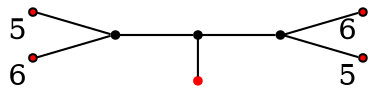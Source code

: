 graph diagram {
node [shape=point,color=black];
rankdir = LR;
subgraph subdiagram {
2 -- 1 -- 3;
}
{7,8} -- 2;
{rank=same;1 -- 4};
3 -- {6,5}
4 [color=red];
5 [fillcolor=red,xlabel=5];
6 [fillcolor=red,xlabel=6];
7 [fillcolor=red,xlabel=5];
8 [fillcolor=red,xlabel=6];
}
